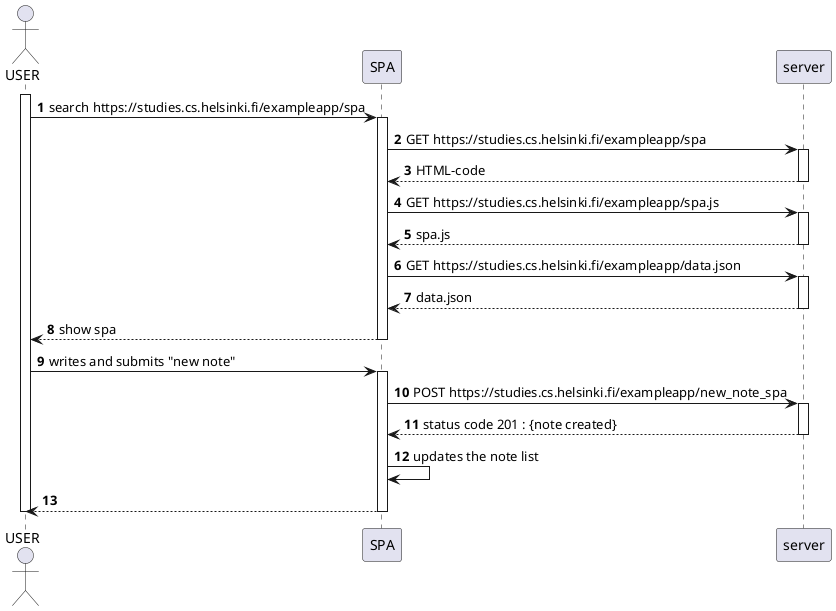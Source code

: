 @startuml
autonumber

actor "USER" as usr 
participant "SPA" as spa 
participant "server" as server

activate usr 
usr -> spa : search https://studies.cs.helsinki.fi/exampleapp/spa
activate spa
spa -> server : GET https://studies.cs.helsinki.fi/exampleapp/spa
activate server
server --> spa : HTML-code
deactivate server
spa -> server : GET https://studies.cs.helsinki.fi/exampleapp/spa.js
activate server
server --> spa : spa.js
deactivate server
spa -> server : GET https://studies.cs.helsinki.fi/exampleapp/data.json
activate server
server --> spa : data.json
deactivate server
spa --> usr : show spa
deactivate spa 
usr -> spa : writes and submits "new note"
activate spa
spa -> server : POST https://studies.cs.helsinki.fi/exampleapp/new_note_spa
activate server
server --> spa : status code 201 : {note created}
deactivate server
spa -> spa : updates the note list
spa --> usr : 
deactivate spa
deactivate usr



@enduml
